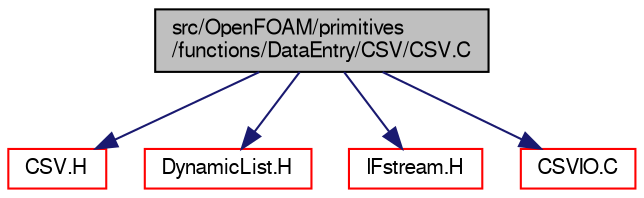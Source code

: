 digraph "src/OpenFOAM/primitives/functions/DataEntry/CSV/CSV.C"
{
  bgcolor="transparent";
  edge [fontname="FreeSans",fontsize="10",labelfontname="FreeSans",labelfontsize="10"];
  node [fontname="FreeSans",fontsize="10",shape=record];
  Node0 [label="src/OpenFOAM/primitives\l/functions/DataEntry/CSV/CSV.C",height=0.2,width=0.4,color="black", fillcolor="grey75", style="filled", fontcolor="black"];
  Node0 -> Node1 [color="midnightblue",fontsize="10",style="solid",fontname="FreeSans"];
  Node1 [label="CSV.H",height=0.2,width=0.4,color="red",URL="$a12233.html"];
  Node0 -> Node86 [color="midnightblue",fontsize="10",style="solid",fontname="FreeSans"];
  Node86 [label="DynamicList.H",height=0.2,width=0.4,color="red",URL="$a08633.html"];
  Node0 -> Node118 [color="midnightblue",fontsize="10",style="solid",fontname="FreeSans"];
  Node118 [label="IFstream.H",height=0.2,width=0.4,color="red",URL="$a09059.html"];
  Node0 -> Node120 [color="midnightblue",fontsize="10",style="solid",fontname="FreeSans"];
  Node120 [label="CSVIO.C",height=0.2,width=0.4,color="red",URL="$a12236.html"];
}
